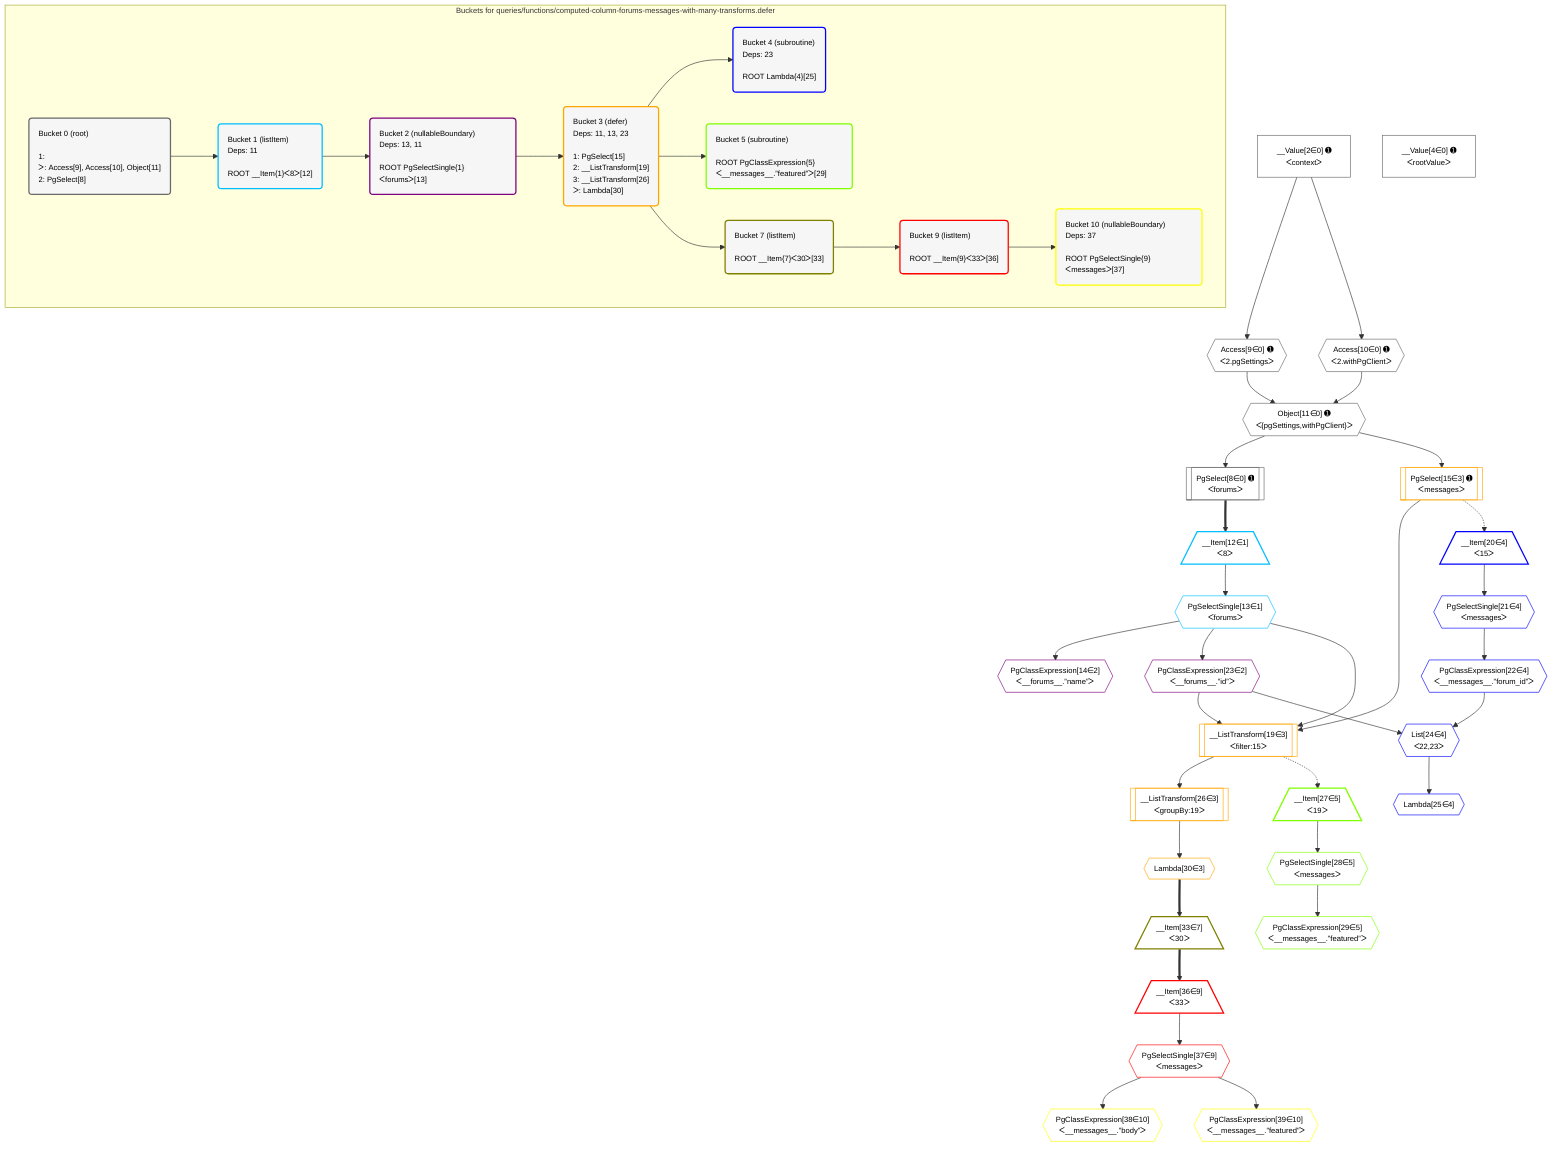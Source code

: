 %%{init: {'themeVariables': { 'fontSize': '12px'}}}%%
graph TD
    classDef path fill:#eee,stroke:#000,color:#000
    classDef plan fill:#fff,stroke-width:1px,color:#000
    classDef itemplan fill:#fff,stroke-width:2px,color:#000
    classDef unbatchedplan fill:#dff,stroke-width:1px,color:#000
    classDef sideeffectplan fill:#fcc,stroke-width:2px,color:#000
    classDef bucket fill:#f6f6f6,color:#000,stroke-width:2px,text-align:left


    %% plan dependencies
    Object11{{"Object[11∈0] ➊<br />ᐸ{pgSettings,withPgClient}ᐳ"}}:::plan
    Access9{{"Access[9∈0] ➊<br />ᐸ2.pgSettingsᐳ"}}:::plan
    Access10{{"Access[10∈0] ➊<br />ᐸ2.withPgClientᐳ"}}:::plan
    Access9 & Access10 --> Object11
    PgSelect8[["PgSelect[8∈0] ➊<br />ᐸforumsᐳ"]]:::plan
    Object11 --> PgSelect8
    __Value2["__Value[2∈0] ➊<br />ᐸcontextᐳ"]:::plan
    __Value2 --> Access9
    __Value2 --> Access10
    __Value4["__Value[4∈0] ➊<br />ᐸrootValueᐳ"]:::plan
    __Item12[/"__Item[12∈1]<br />ᐸ8ᐳ"\]:::itemplan
    PgSelect8 ==> __Item12
    PgSelectSingle13{{"PgSelectSingle[13∈1]<br />ᐸforumsᐳ"}}:::plan
    __Item12 --> PgSelectSingle13
    PgClassExpression14{{"PgClassExpression[14∈2]<br />ᐸ__forums__.”name”ᐳ"}}:::plan
    PgSelectSingle13 --> PgClassExpression14
    PgClassExpression23{{"PgClassExpression[23∈2]<br />ᐸ__forums__.”id”ᐳ"}}:::plan
    PgSelectSingle13 --> PgClassExpression23
    __ListTransform19[["__ListTransform[19∈3]<br />ᐸfilter:15ᐳ"]]:::plan
    PgSelect15[["PgSelect[15∈3] ➊<br />ᐸmessagesᐳ"]]:::plan
    PgSelect15 & PgSelectSingle13 & PgClassExpression23 --> __ListTransform19
    Object11 --> PgSelect15
    __ListTransform26[["__ListTransform[26∈3]<br />ᐸgroupBy:19ᐳ"]]:::plan
    __ListTransform19 --> __ListTransform26
    Lambda30{{"Lambda[30∈3]"}}:::plan
    __ListTransform26 --> Lambda30
    List24{{"List[24∈4]<br />ᐸ22,23ᐳ"}}:::plan
    PgClassExpression22{{"PgClassExpression[22∈4]<br />ᐸ__messages__.”forum_id”ᐳ"}}:::plan
    PgClassExpression22 & PgClassExpression23 --> List24
    __Item20[/"__Item[20∈4]<br />ᐸ15ᐳ"\]:::itemplan
    PgSelect15 -.-> __Item20
    PgSelectSingle21{{"PgSelectSingle[21∈4]<br />ᐸmessagesᐳ"}}:::plan
    __Item20 --> PgSelectSingle21
    PgSelectSingle21 --> PgClassExpression22
    Lambda25{{"Lambda[25∈4]"}}:::plan
    List24 --> Lambda25
    __Item27[/"__Item[27∈5]<br />ᐸ19ᐳ"\]:::itemplan
    __ListTransform19 -.-> __Item27
    PgSelectSingle28{{"PgSelectSingle[28∈5]<br />ᐸmessagesᐳ"}}:::plan
    __Item27 --> PgSelectSingle28
    PgClassExpression29{{"PgClassExpression[29∈5]<br />ᐸ__messages__.”featured”ᐳ"}}:::plan
    PgSelectSingle28 --> PgClassExpression29
    __Item33[/"__Item[33∈7]<br />ᐸ30ᐳ"\]:::itemplan
    Lambda30 ==> __Item33
    __Item36[/"__Item[36∈9]<br />ᐸ33ᐳ"\]:::itemplan
    __Item33 ==> __Item36
    PgSelectSingle37{{"PgSelectSingle[37∈9]<br />ᐸmessagesᐳ"}}:::plan
    __Item36 --> PgSelectSingle37
    PgClassExpression38{{"PgClassExpression[38∈10]<br />ᐸ__messages__.”body”ᐳ"}}:::plan
    PgSelectSingle37 --> PgClassExpression38
    PgClassExpression39{{"PgClassExpression[39∈10]<br />ᐸ__messages__.”featured”ᐳ"}}:::plan
    PgSelectSingle37 --> PgClassExpression39

    %% define steps

    subgraph "Buckets for queries/functions/computed-column-forums-messages-with-many-transforms.defer"
    Bucket0("Bucket 0 (root)<br /><br />1: <br />ᐳ: Access[9], Access[10], Object[11]<br />2: PgSelect[8]"):::bucket
    classDef bucket0 stroke:#696969
    class Bucket0,__Value2,__Value4,PgSelect8,Access9,Access10,Object11 bucket0
    Bucket1("Bucket 1 (listItem)<br />Deps: 11<br /><br />ROOT __Item{1}ᐸ8ᐳ[12]"):::bucket
    classDef bucket1 stroke:#00bfff
    class Bucket1,__Item12,PgSelectSingle13 bucket1
    Bucket2("Bucket 2 (nullableBoundary)<br />Deps: 13, 11<br /><br />ROOT PgSelectSingle{1}ᐸforumsᐳ[13]"):::bucket
    classDef bucket2 stroke:#7f007f
    class Bucket2,PgClassExpression14,PgClassExpression23 bucket2
    Bucket3("Bucket 3 (defer)<br />Deps: 11, 13, 23<br /><br />1: PgSelect[15]<br />2: __ListTransform[19]<br />3: __ListTransform[26]<br />ᐳ: Lambda[30]"):::bucket
    classDef bucket3 stroke:#ffa500
    class Bucket3,PgSelect15,__ListTransform19,__ListTransform26,Lambda30 bucket3
    Bucket4("Bucket 4 (subroutine)<br />Deps: 23<br /><br />ROOT Lambda{4}[25]"):::bucket
    classDef bucket4 stroke:#0000ff
    class Bucket4,__Item20,PgSelectSingle21,PgClassExpression22,List24,Lambda25 bucket4
    Bucket5("Bucket 5 (subroutine)<br /><br />ROOT PgClassExpression{5}ᐸ__messages__.”featured”ᐳ[29]"):::bucket
    classDef bucket5 stroke:#7fff00
    class Bucket5,__Item27,PgSelectSingle28,PgClassExpression29 bucket5
    Bucket7("Bucket 7 (listItem)<br /><br />ROOT __Item{7}ᐸ30ᐳ[33]"):::bucket
    classDef bucket7 stroke:#808000
    class Bucket7,__Item33 bucket7
    Bucket9("Bucket 9 (listItem)<br /><br />ROOT __Item{9}ᐸ33ᐳ[36]"):::bucket
    classDef bucket9 stroke:#ff0000
    class Bucket9,__Item36,PgSelectSingle37 bucket9
    Bucket10("Bucket 10 (nullableBoundary)<br />Deps: 37<br /><br />ROOT PgSelectSingle{9}ᐸmessagesᐳ[37]"):::bucket
    classDef bucket10 stroke:#ffff00
    class Bucket10,PgClassExpression38,PgClassExpression39 bucket10
    Bucket0 --> Bucket1
    Bucket1 --> Bucket2
    Bucket2 --> Bucket3
    Bucket3 --> Bucket4 & Bucket5 & Bucket7
    Bucket7 --> Bucket9
    Bucket9 --> Bucket10
    end